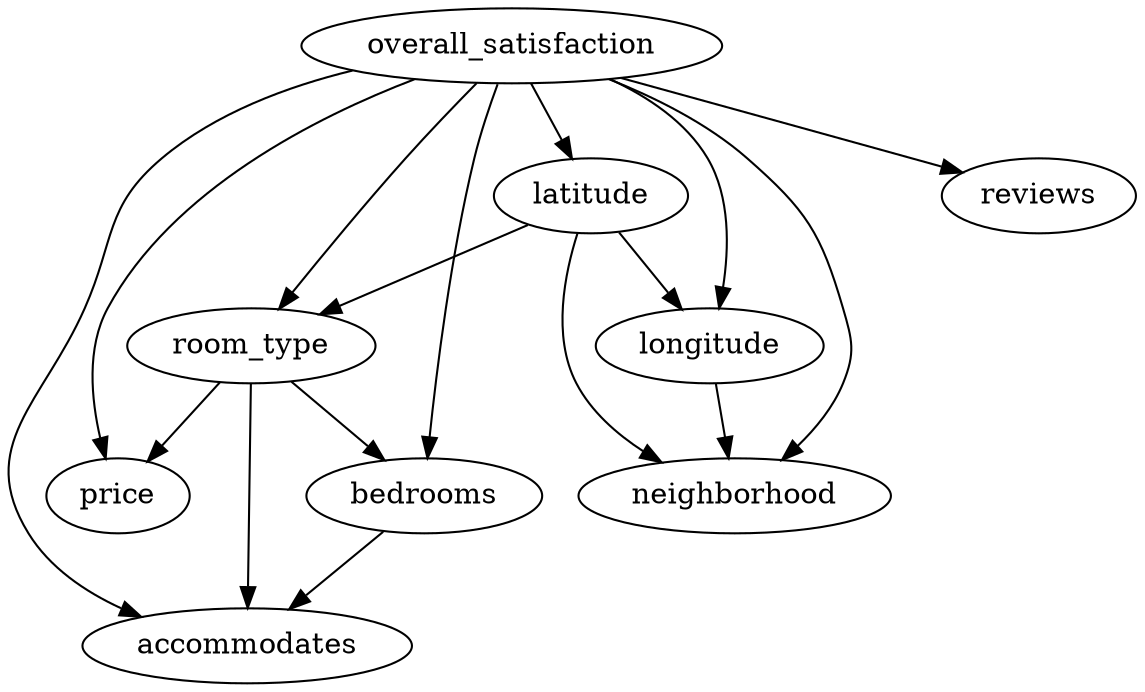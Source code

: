 digraph RELATION {
overall_satisfaction->room_type
latitude->room_type
overall_satisfaction->neighborhood
latitude->neighborhood
longitude->neighborhood
overall_satisfaction->reviews
overall_satisfaction->accommodates
bedrooms->accommodates
room_type->accommodates
overall_satisfaction->bedrooms
room_type->bedrooms
overall_satisfaction->price
room_type->price
overall_satisfaction->latitude
overall_satisfaction->longitude
latitude->longitude
}
